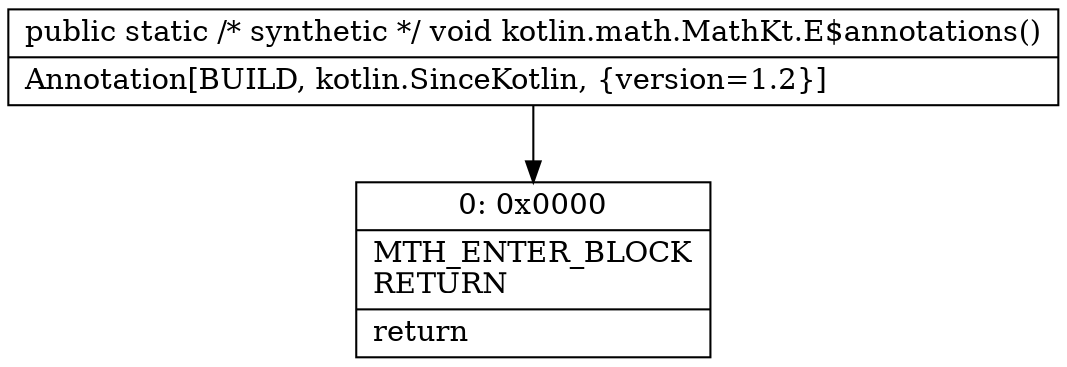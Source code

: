 digraph "CFG forkotlin.math.MathKt.E$annotations()V" {
Node_0 [shape=record,label="{0\:\ 0x0000|MTH_ENTER_BLOCK\lRETURN\l|return\l}"];
MethodNode[shape=record,label="{public static \/* synthetic *\/ void kotlin.math.MathKt.E$annotations()  | Annotation[BUILD, kotlin.SinceKotlin, \{version=1.2\}]\l}"];
MethodNode -> Node_0;
}

